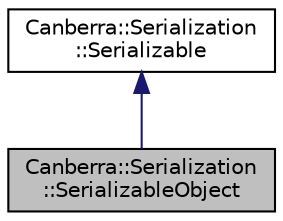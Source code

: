 digraph "Canberra::Serialization::SerializableObject"
{
  edge [fontname="Helvetica",fontsize="10",labelfontname="Helvetica",labelfontsize="10"];
  node [fontname="Helvetica",fontsize="10",shape=record];
  Node39 [label="Canberra::Serialization\l::SerializableObject",height=0.2,width=0.4,color="black", fillcolor="grey75", style="filled", fontcolor="black"];
  Node40 -> Node39 [dir="back",color="midnightblue",fontsize="10",style="solid",fontname="Helvetica"];
  Node40 [label="Canberra::Serialization\l::Serializable",height=0.2,width=0.4,color="black", fillcolor="white", style="filled",URL="$d0/d9f/class_canberra_1_1_serialization_1_1_serializable.html"];
}
